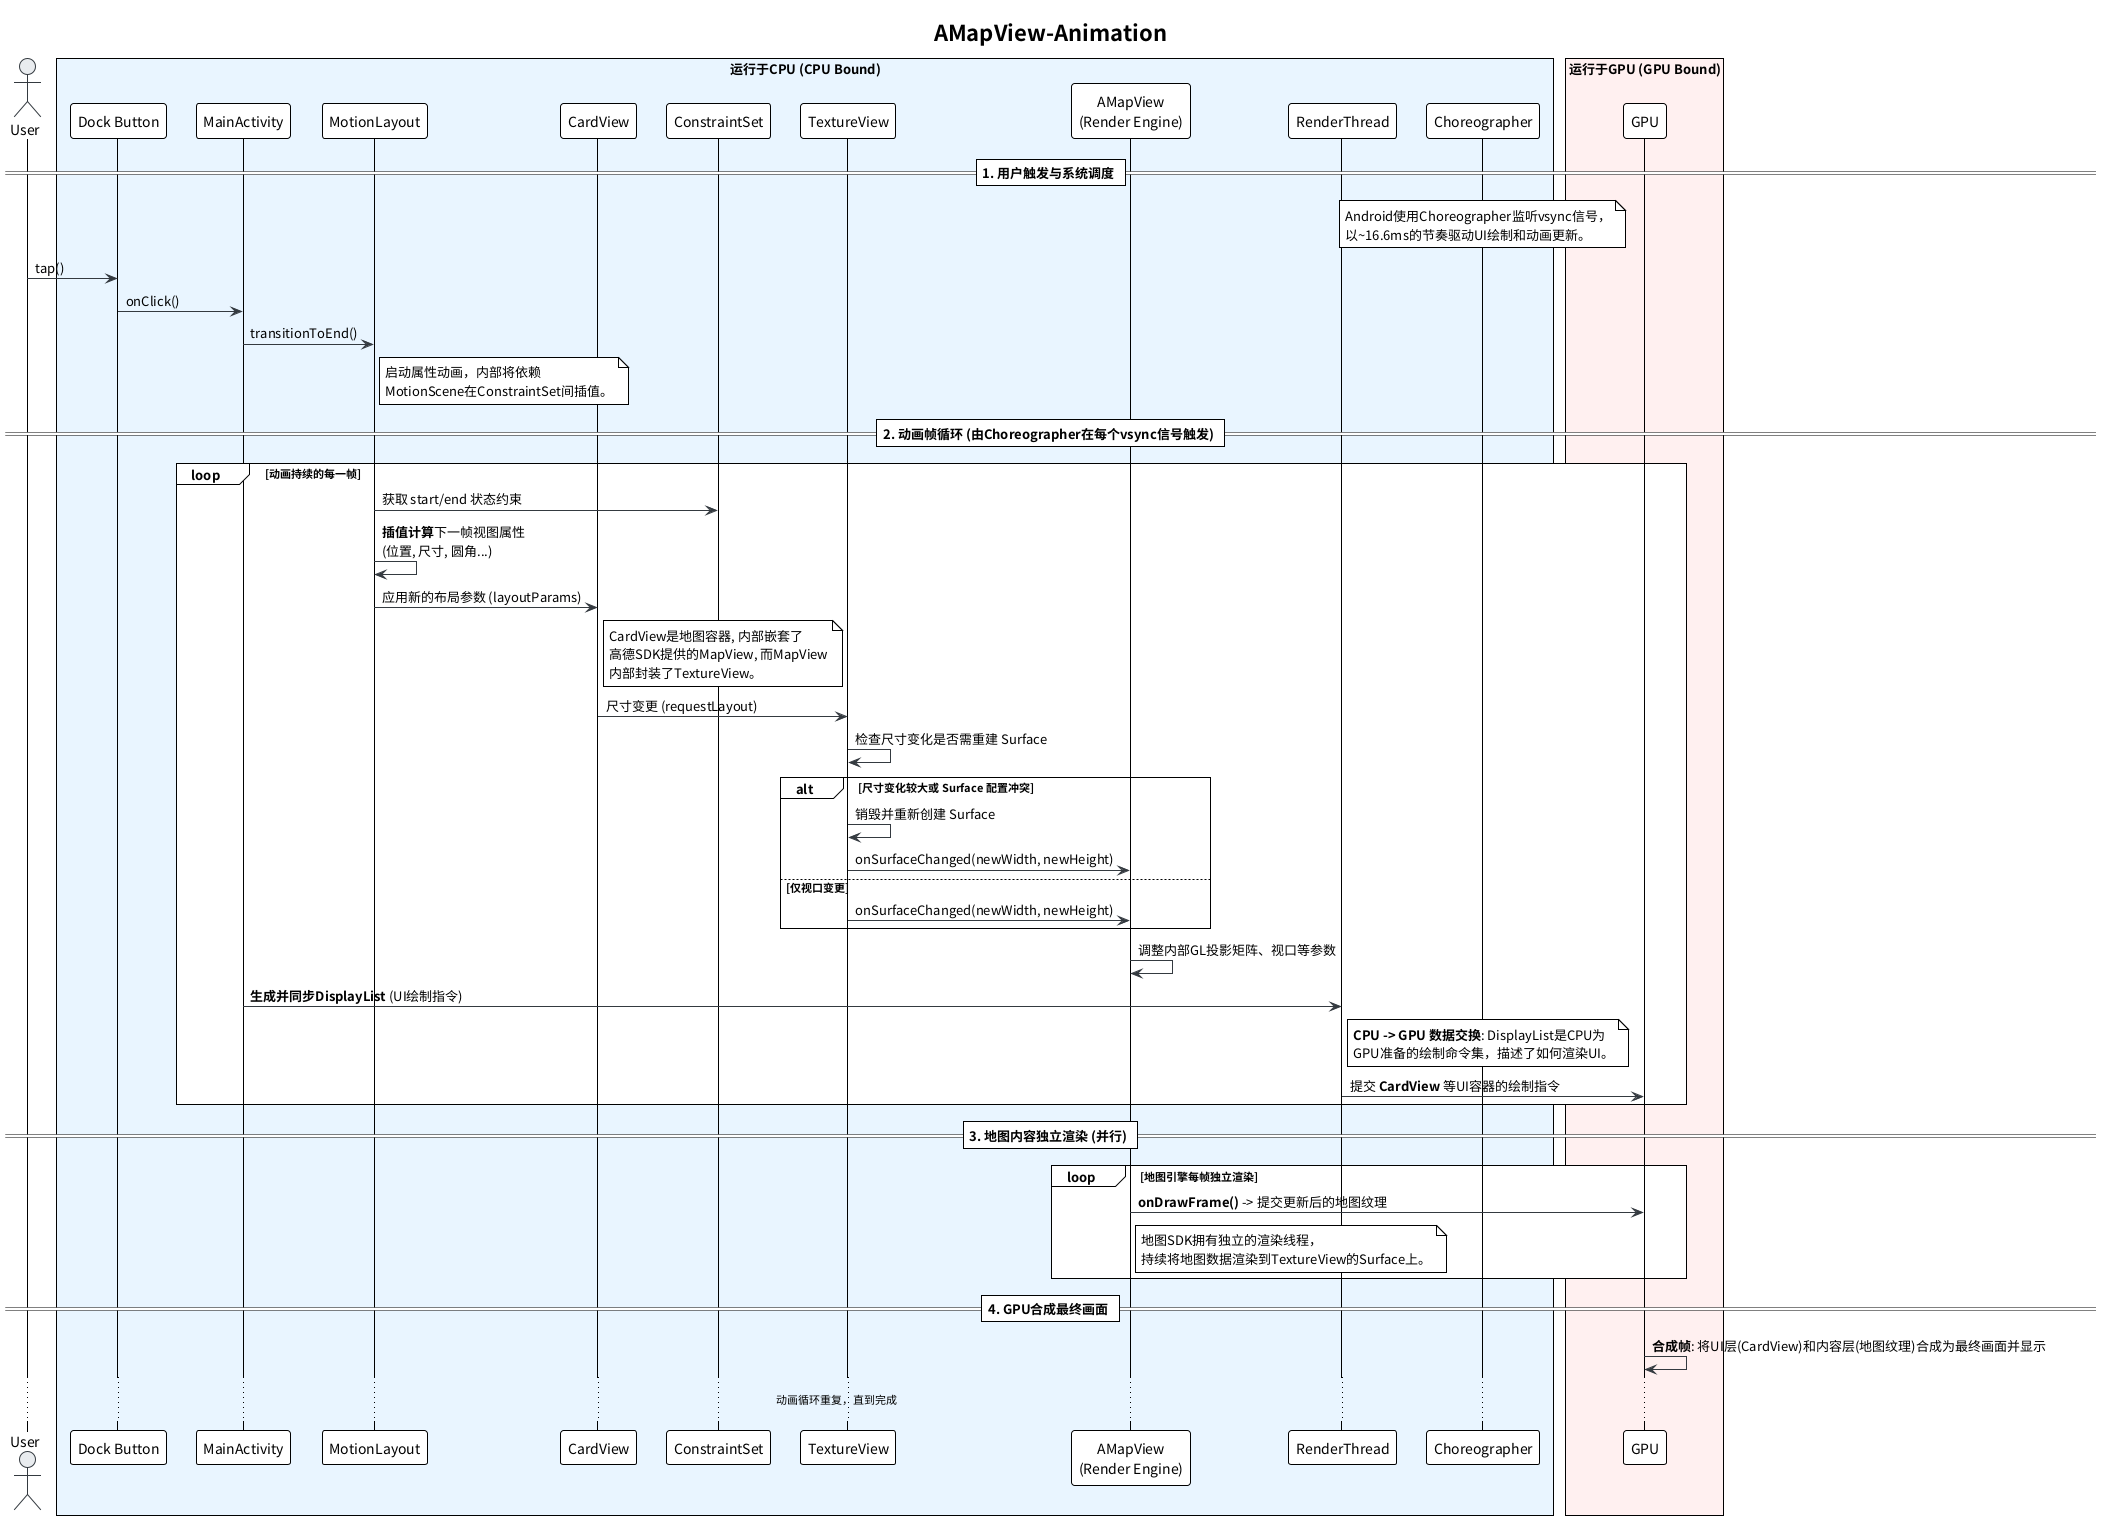 @startuml
!theme plain

skinparam defaultFontName "Noto Sans CJK SC"
skinparam defaultFontColor #000000
skinparam sequence {
    ParticipantBackgroundColor #FFFFFF
    LifeLineBorderColor #000000
    LifeLineBackgroundColor #F8F9FA
    ArrowColor #343A40
    ActorBorderColor #343A40
    ActorBackgroundColor #E9ECEF
    NoteBackgroundColor #FFFBE5
    NoteBorderColor #C4B59D
}
title AMapView-Animation

actor "User" as User

box "运行于CPU (CPU Bound)" #E9F5FF
    participant "Dock Button" as Button
    participant "MainActivity" as Activity
    participant "MotionLayout" as ML
    participant "CardView" as CV
    participant "ConstraintSet" as CS
    participant "TextureView" as TV
    participant "AMapView\n(Render Engine)" as Gaode
    participant "RenderThread" as RT
    participant "Choreographer" as Choreographer
end box

box "运行于GPU (GPU Bound)" #FFF0F0
    participant "GPU" as GPU
end box

== 1. 用户触发与系统调度 ==
note over Choreographer
  Android使用Choreographer监听vsync信号，
  以~16.6ms的节奏驱动UI绘制和动画更新。
end note

User -> Button : tap()
Button -> Activity : onClick()
Activity -> ML : transitionToEnd()
note right of ML
  启动属性动画，内部将依赖
  MotionScene在ConstraintSet间插值。
end note

== 2. 动画帧循环 (由Choreographer在每个vsync信号触发) ==
loop 动画持续的每一帧
    ML -> CS : 获取 start/end 状态约束
    ML -> ML : **插值计算**下一帧视图属性\n(位置, 尺寸, 圆角...)
    ML -> CV : 应用新的布局参数 (layoutParams)
    note right of CV
      CardView是地图容器, 内部嵌套了
      高德SDK提供的MapView, 而MapView
      内部封装了TextureView。
    end note

    CV -> TV : 尺寸变更 (requestLayout)
    TV -> TV : 检查尺寸变化是否需重建 Surface
    alt 尺寸变化较大或 Surface 配置冲突
        TV -> TV : 销毁并重新创建 Surface
        TV -> Gaode : onSurfaceChanged(newWidth, newHeight)
    else 仅视口变更
        TV -> Gaode : onSurfaceChanged(newWidth, newHeight)
    end

    Gaode -> Gaode : 调整内部GL投影矩阵、视口等参数
    
    Activity -> RT : **生成并同步DisplayList** (UI绘制指令)
    note right of RT
      **CPU -> GPU 数据交换**: DisplayList是CPU为
      GPU准备的绘制命令集，描述了如何渲染UI。
    end note

    RT -> GPU : 提交 **CardView** 等UI容器的绘制指令
end

== 3. 地图内容独立渲染 (并行) ==
loop 地图引擎每帧独立渲染
    Gaode -> GPU : **onDrawFrame()** -> 提交更新后的地图纹理
    note right of Gaode
      地图SDK拥有独立的渲染线程，
      持续将地图数据渲染到TextureView的Surface上。
    end note
end

== 4. GPU合成最终画面 ==
GPU -> GPU : **合成帧**: 将UI层(CardView)和内容层(地图纹理)合成为最终画面并显示
... 动画循环重复，直到完成 ...
@enduml
